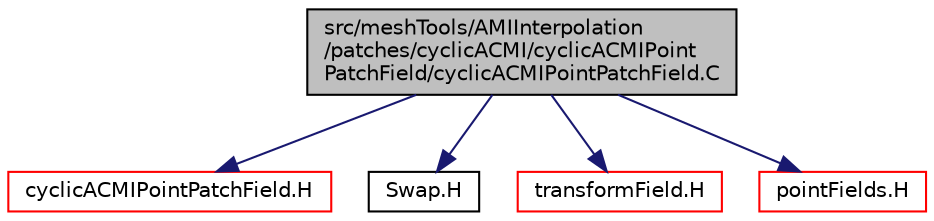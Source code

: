 digraph "src/meshTools/AMIInterpolation/patches/cyclicACMI/cyclicACMIPointPatchField/cyclicACMIPointPatchField.C"
{
  bgcolor="transparent";
  edge [fontname="Helvetica",fontsize="10",labelfontname="Helvetica",labelfontsize="10"];
  node [fontname="Helvetica",fontsize="10",shape=record];
  Node0 [label="src/meshTools/AMIInterpolation\l/patches/cyclicACMI/cyclicACMIPoint\lPatchField/cyclicACMIPointPatchField.C",height=0.2,width=0.4,color="black", fillcolor="grey75", style="filled", fontcolor="black"];
  Node0 -> Node1 [color="midnightblue",fontsize="10",style="solid",fontname="Helvetica"];
  Node1 [label="cyclicACMIPointPatchField.H",height=0.2,width=0.4,color="red",URL="$a08039.html"];
  Node0 -> Node58 [color="midnightblue",fontsize="10",style="solid",fontname="Helvetica"];
  Node58 [label="Swap.H",height=0.2,width=0.4,color="black",URL="$a13547.html",tooltip="Swap its arguments. "];
  Node0 -> Node258 [color="midnightblue",fontsize="10",style="solid",fontname="Helvetica"];
  Node258 [label="transformField.H",height=0.2,width=0.4,color="red",URL="$a10448.html",tooltip="Spatial transformation functions for primitive fields. "];
  Node0 -> Node273 [color="midnightblue",fontsize="10",style="solid",fontname="Helvetica"];
  Node273 [label="pointFields.H",height=0.2,width=0.4,color="red",URL="$a10595.html"];
}
